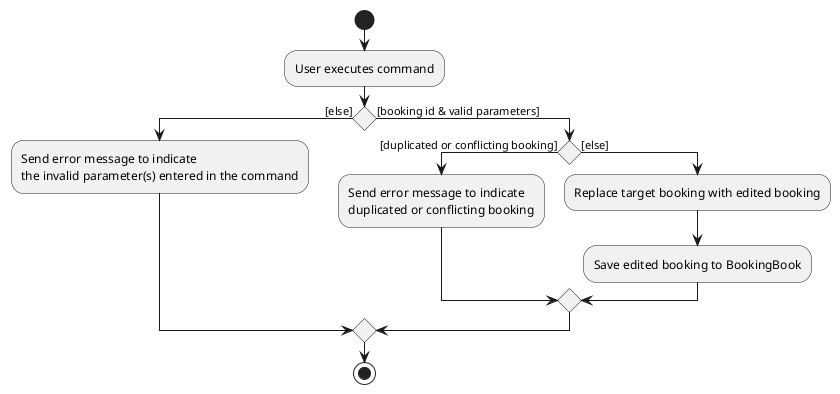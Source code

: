 @startuml
start
:User executes command;

if () then ([else])
    :Send error message to indicate
    the invalid parameter(s) entered in the command;

else ([booking id & valid parameters])
    if () then ([duplicated or conflicting booking])
        :Send error message to indicate
        duplicated or conflicting booking;

    else ([else])
    :Replace target booking with edited booking;
    :Save edited booking to BookingBook;
    endif
endif
stop

@enduml
